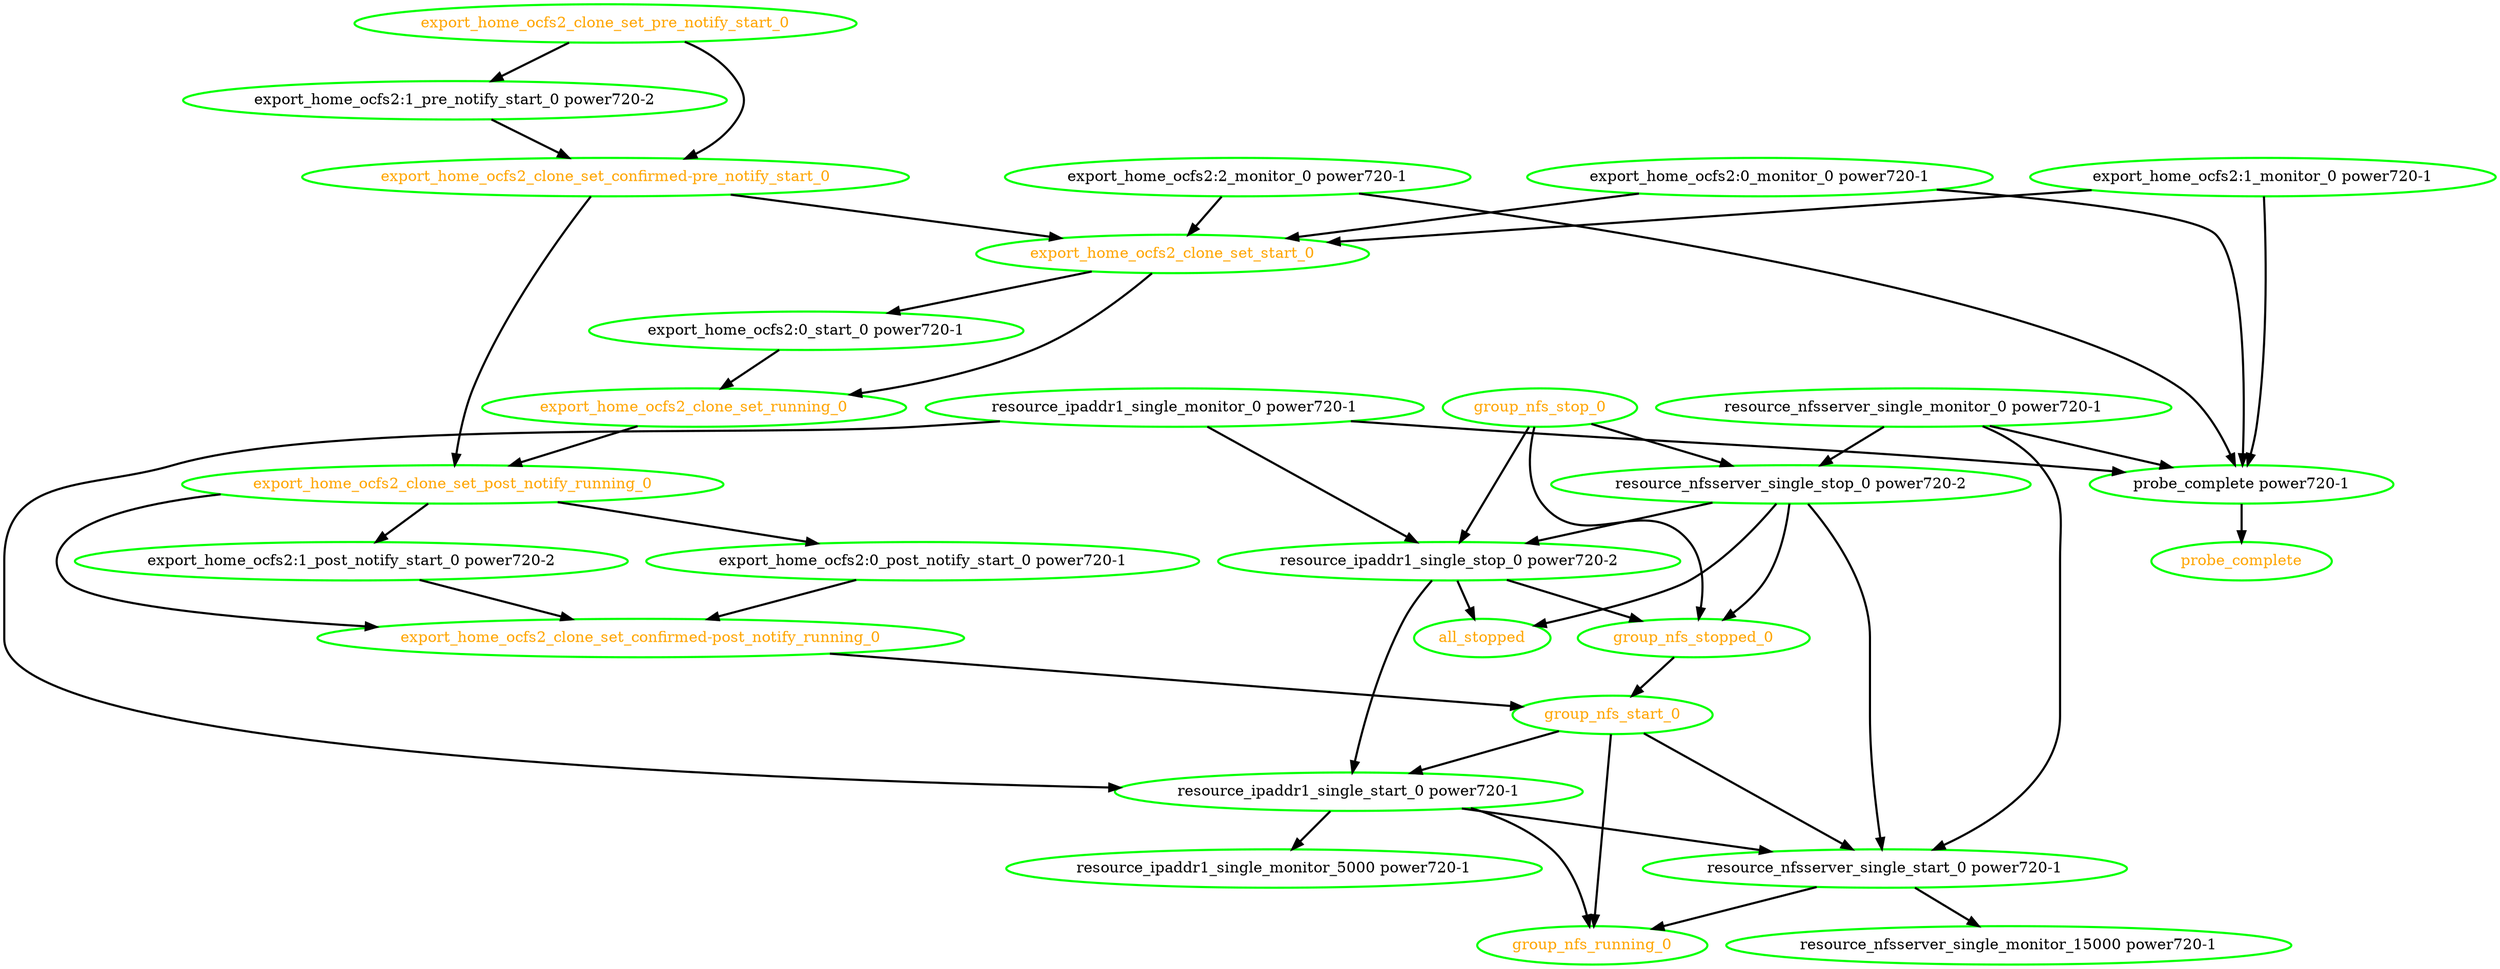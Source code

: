digraph "g" {
"all_stopped" [ style=bold color="green" fontcolor="orange" ]
"export_home_ocfs2:0_monitor_0 power720-1" -> "export_home_ocfs2_clone_set_start_0" [ style = bold]
"export_home_ocfs2:0_monitor_0 power720-1" -> "probe_complete power720-1" [ style = bold]
"export_home_ocfs2:0_monitor_0 power720-1" [ style=bold color="green" fontcolor="black" ]
"export_home_ocfs2:0_post_notify_start_0 power720-1" -> "export_home_ocfs2_clone_set_confirmed-post_notify_running_0" [ style = bold]
"export_home_ocfs2:0_post_notify_start_0 power720-1" [ style=bold color="green" fontcolor="black" ]
"export_home_ocfs2:0_start_0 power720-1" -> "export_home_ocfs2_clone_set_running_0" [ style = bold]
"export_home_ocfs2:0_start_0 power720-1" [ style=bold color="green" fontcolor="black" ]
"export_home_ocfs2:1_monitor_0 power720-1" -> "export_home_ocfs2_clone_set_start_0" [ style = bold]
"export_home_ocfs2:1_monitor_0 power720-1" -> "probe_complete power720-1" [ style = bold]
"export_home_ocfs2:1_monitor_0 power720-1" [ style=bold color="green" fontcolor="black" ]
"export_home_ocfs2:1_post_notify_start_0 power720-2" -> "export_home_ocfs2_clone_set_confirmed-post_notify_running_0" [ style = bold]
"export_home_ocfs2:1_post_notify_start_0 power720-2" [ style=bold color="green" fontcolor="black" ]
"export_home_ocfs2:1_pre_notify_start_0 power720-2" -> "export_home_ocfs2_clone_set_confirmed-pre_notify_start_0" [ style = bold]
"export_home_ocfs2:1_pre_notify_start_0 power720-2" [ style=bold color="green" fontcolor="black" ]
"export_home_ocfs2:2_monitor_0 power720-1" -> "export_home_ocfs2_clone_set_start_0" [ style = bold]
"export_home_ocfs2:2_monitor_0 power720-1" -> "probe_complete power720-1" [ style = bold]
"export_home_ocfs2:2_monitor_0 power720-1" [ style=bold color="green" fontcolor="black" ]
"export_home_ocfs2_clone_set_confirmed-post_notify_running_0" -> "group_nfs_start_0" [ style = bold]
"export_home_ocfs2_clone_set_confirmed-post_notify_running_0" [ style=bold color="green" fontcolor="orange" ]
"export_home_ocfs2_clone_set_confirmed-pre_notify_start_0" -> "export_home_ocfs2_clone_set_post_notify_running_0" [ style = bold]
"export_home_ocfs2_clone_set_confirmed-pre_notify_start_0" -> "export_home_ocfs2_clone_set_start_0" [ style = bold]
"export_home_ocfs2_clone_set_confirmed-pre_notify_start_0" [ style=bold color="green" fontcolor="orange" ]
"export_home_ocfs2_clone_set_post_notify_running_0" -> "export_home_ocfs2:0_post_notify_start_0 power720-1" [ style = bold]
"export_home_ocfs2_clone_set_post_notify_running_0" -> "export_home_ocfs2:1_post_notify_start_0 power720-2" [ style = bold]
"export_home_ocfs2_clone_set_post_notify_running_0" -> "export_home_ocfs2_clone_set_confirmed-post_notify_running_0" [ style = bold]
"export_home_ocfs2_clone_set_post_notify_running_0" [ style=bold color="green" fontcolor="orange" ]
"export_home_ocfs2_clone_set_pre_notify_start_0" -> "export_home_ocfs2:1_pre_notify_start_0 power720-2" [ style = bold]
"export_home_ocfs2_clone_set_pre_notify_start_0" -> "export_home_ocfs2_clone_set_confirmed-pre_notify_start_0" [ style = bold]
"export_home_ocfs2_clone_set_pre_notify_start_0" [ style=bold color="green" fontcolor="orange" ]
"export_home_ocfs2_clone_set_running_0" -> "export_home_ocfs2_clone_set_post_notify_running_0" [ style = bold]
"export_home_ocfs2_clone_set_running_0" [ style=bold color="green" fontcolor="orange" ]
"export_home_ocfs2_clone_set_start_0" -> "export_home_ocfs2:0_start_0 power720-1" [ style = bold]
"export_home_ocfs2_clone_set_start_0" -> "export_home_ocfs2_clone_set_running_0" [ style = bold]
"export_home_ocfs2_clone_set_start_0" [ style=bold color="green" fontcolor="orange" ]
"group_nfs_running_0" [ style=bold color="green" fontcolor="orange" ]
"group_nfs_start_0" -> "group_nfs_running_0" [ style = bold]
"group_nfs_start_0" -> "resource_ipaddr1_single_start_0 power720-1" [ style = bold]
"group_nfs_start_0" -> "resource_nfsserver_single_start_0 power720-1" [ style = bold]
"group_nfs_start_0" [ style=bold color="green" fontcolor="orange" ]
"group_nfs_stop_0" -> "group_nfs_stopped_0" [ style = bold]
"group_nfs_stop_0" -> "resource_ipaddr1_single_stop_0 power720-2" [ style = bold]
"group_nfs_stop_0" -> "resource_nfsserver_single_stop_0 power720-2" [ style = bold]
"group_nfs_stop_0" [ style=bold color="green" fontcolor="orange" ]
"group_nfs_stopped_0" -> "group_nfs_start_0" [ style = bold]
"group_nfs_stopped_0" [ style=bold color="green" fontcolor="orange" ]
"probe_complete power720-1" -> "probe_complete" [ style = bold]
"probe_complete power720-1" [ style=bold color="green" fontcolor="black" ]
"probe_complete" [ style=bold color="green" fontcolor="orange" ]
"resource_ipaddr1_single_monitor_0 power720-1" -> "probe_complete power720-1" [ style = bold]
"resource_ipaddr1_single_monitor_0 power720-1" -> "resource_ipaddr1_single_start_0 power720-1" [ style = bold]
"resource_ipaddr1_single_monitor_0 power720-1" -> "resource_ipaddr1_single_stop_0 power720-2" [ style = bold]
"resource_ipaddr1_single_monitor_0 power720-1" [ style=bold color="green" fontcolor="black" ]
"resource_ipaddr1_single_monitor_5000 power720-1" [ style=bold color="green" fontcolor="black" ]
"resource_ipaddr1_single_start_0 power720-1" -> "group_nfs_running_0" [ style = bold]
"resource_ipaddr1_single_start_0 power720-1" -> "resource_ipaddr1_single_monitor_5000 power720-1" [ style = bold]
"resource_ipaddr1_single_start_0 power720-1" -> "resource_nfsserver_single_start_0 power720-1" [ style = bold]
"resource_ipaddr1_single_start_0 power720-1" [ style=bold color="green" fontcolor="black" ]
"resource_ipaddr1_single_stop_0 power720-2" -> "all_stopped" [ style = bold]
"resource_ipaddr1_single_stop_0 power720-2" -> "group_nfs_stopped_0" [ style = bold]
"resource_ipaddr1_single_stop_0 power720-2" -> "resource_ipaddr1_single_start_0 power720-1" [ style = bold]
"resource_ipaddr1_single_stop_0 power720-2" [ style=bold color="green" fontcolor="black" ]
"resource_nfsserver_single_monitor_0 power720-1" -> "probe_complete power720-1" [ style = bold]
"resource_nfsserver_single_monitor_0 power720-1" -> "resource_nfsserver_single_start_0 power720-1" [ style = bold]
"resource_nfsserver_single_monitor_0 power720-1" -> "resource_nfsserver_single_stop_0 power720-2" [ style = bold]
"resource_nfsserver_single_monitor_0 power720-1" [ style=bold color="green" fontcolor="black" ]
"resource_nfsserver_single_monitor_15000 power720-1" [ style=bold color="green" fontcolor="black" ]
"resource_nfsserver_single_start_0 power720-1" -> "group_nfs_running_0" [ style = bold]
"resource_nfsserver_single_start_0 power720-1" -> "resource_nfsserver_single_monitor_15000 power720-1" [ style = bold]
"resource_nfsserver_single_start_0 power720-1" [ style=bold color="green" fontcolor="black" ]
"resource_nfsserver_single_stop_0 power720-2" -> "all_stopped" [ style = bold]
"resource_nfsserver_single_stop_0 power720-2" -> "group_nfs_stopped_0" [ style = bold]
"resource_nfsserver_single_stop_0 power720-2" -> "resource_ipaddr1_single_stop_0 power720-2" [ style = bold]
"resource_nfsserver_single_stop_0 power720-2" -> "resource_nfsserver_single_start_0 power720-1" [ style = bold]
"resource_nfsserver_single_stop_0 power720-2" [ style=bold color="green" fontcolor="black" ]
}
